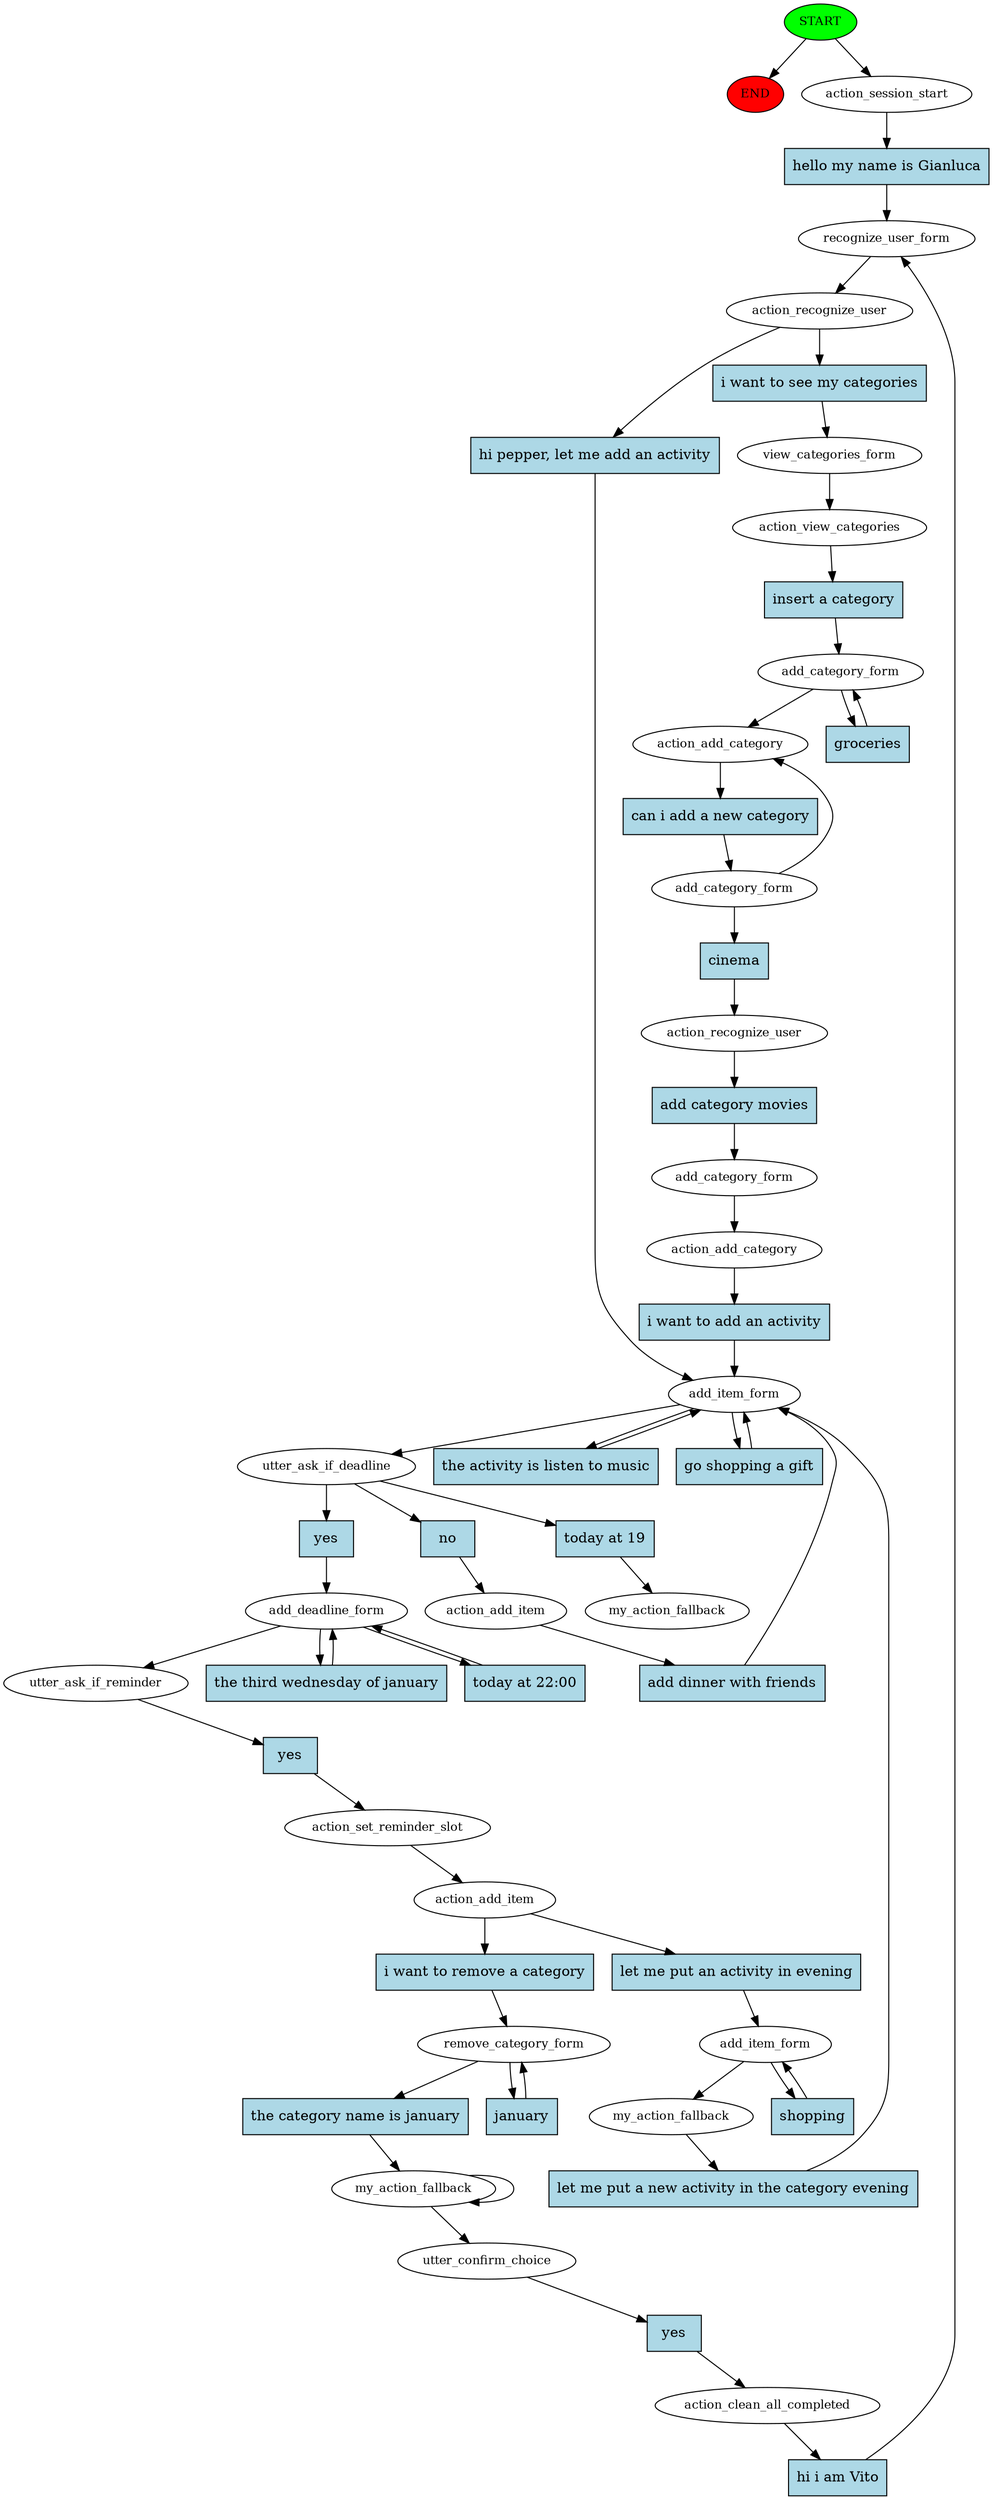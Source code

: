 digraph  {
0 [class="start active", fillcolor=green, fontsize=12, label=START, style=filled];
"-1" [class=end, fillcolor=red, fontsize=12, label=END, style=filled];
1 [class=active, fontsize=12, label=action_session_start];
2 [class=active, fontsize=12, label=recognize_user_form];
3 [class=active, fontsize=12, label=action_recognize_user];
4 [class=active, fontsize=12, label=add_item_form];
7 [class=active, fontsize=12, label=utter_ask_if_deadline];
8 [class=active, fontsize=12, label=add_deadline_form];
10 [class=active, fontsize=12, label=utter_ask_if_reminder];
11 [class=active, fontsize=12, label=action_set_reminder_slot];
12 [class=active, fontsize=12, label=action_add_item];
13 [class=active, fontsize=12, label=remove_category_form];
15 [class=active, fontsize=12, label=my_action_fallback];
17 [class=active, fontsize=12, label=utter_confirm_choice];
18 [class=active, fontsize=12, label=action_clean_all_completed];
21 [class=active, fontsize=12, label=view_categories_form];
22 [class=active, fontsize=12, label=action_view_categories];
23 [class=active, fontsize=12, label=add_category_form];
25 [class=active, fontsize=12, label=action_add_category];
26 [class=active, fontsize=12, label=add_category_form];
29 [class=active, fontsize=12, label=action_recognize_user];
30 [class=active, fontsize=12, label=add_category_form];
31 [class=active, fontsize=12, label=action_add_category];
36 [class=active, fontsize=12, label=action_add_item];
45 [class=active, fontsize=12, label=add_item_form];
47 [class=active, fontsize=12, label=my_action_fallback];
51 [class="dashed active", fontsize=12, label=my_action_fallback];
52 [class="intent active", fillcolor=lightblue, label="hello my name is Gianluca", shape=rect, style=filled];
53 [class="intent active", fillcolor=lightblue, label="hi pepper, let me add an activity", shape=rect, style=filled];
54 [class="intent active", fillcolor=lightblue, label="i want to see my categories", shape=rect, style=filled];
55 [class="intent active", fillcolor=lightblue, label="the activity is listen to music", shape=rect, style=filled];
56 [class="intent active", fillcolor=lightblue, label="go shopping a gift", shape=rect, style=filled];
57 [class="intent active", fillcolor=lightblue, label=yes, shape=rect, style=filled];
58 [class="intent active", fillcolor=lightblue, label=no, shape=rect, style=filled];
59 [class="intent active", fillcolor=lightblue, label="today at 19", shape=rect, style=filled];
60 [class="intent active", fillcolor=lightblue, label="the third wednesday of january", shape=rect, style=filled];
61 [class="intent active", fillcolor=lightblue, label="today at 22:00", shape=rect, style=filled];
62 [class="intent active", fillcolor=lightblue, label=yes, shape=rect, style=filled];
63 [class="intent active", fillcolor=lightblue, label="i want to remove a category", shape=rect, style=filled];
64 [class="intent active", fillcolor=lightblue, label="let me put an activity in evening", shape=rect, style=filled];
65 [class="intent active", fillcolor=lightblue, label="the category name is january", shape=rect, style=filled];
66 [class="intent active", fillcolor=lightblue, label=january, shape=rect, style=filled];
67 [class="intent active", fillcolor=lightblue, label=yes, shape=rect, style=filled];
68 [class="intent active", fillcolor=lightblue, label="hi i am Vito", shape=rect, style=filled];
69 [class="intent active", fillcolor=lightblue, label="insert a category", shape=rect, style=filled];
70 [class="intent active", fillcolor=lightblue, label=groceries, shape=rect, style=filled];
71 [class="intent active", fillcolor=lightblue, label="can i add a new category", shape=rect, style=filled];
72 [class="intent active", fillcolor=lightblue, label=cinema, shape=rect, style=filled];
73 [class="intent active", fillcolor=lightblue, label="add category movies", shape=rect, style=filled];
74 [class="intent active", fillcolor=lightblue, label="i want to add an activity", shape=rect, style=filled];
75 [class="intent active", fillcolor=lightblue, label="add dinner with friends", shape=rect, style=filled];
76 [class="intent active", fillcolor=lightblue, label=shopping, shape=rect, style=filled];
77 [class="intent active", fillcolor=lightblue, label="let me put a new activity in the category evening", shape=rect, style=filled];
0 -> "-1"  [class="", key=NONE, label=""];
0 -> 1  [class=active, key=NONE, label=""];
1 -> 52  [class=active, key=0];
2 -> 3  [class=active, key=NONE, label=""];
3 -> 53  [class=active, key=0];
3 -> 54  [class=active, key=0];
4 -> 7  [class=active, key=NONE, label=""];
4 -> 55  [class=active, key=0];
4 -> 56  [class=active, key=0];
7 -> 57  [class=active, key=0];
7 -> 58  [class=active, key=0];
7 -> 59  [class=active, key=0];
8 -> 10  [class=active, key=NONE, label=""];
8 -> 60  [class=active, key=0];
8 -> 61  [class=active, key=0];
10 -> 62  [class=active, key=0];
11 -> 12  [class=active, key=NONE, label=""];
12 -> 63  [class=active, key=0];
12 -> 64  [class=active, key=0];
13 -> 65  [class=active, key=0];
13 -> 66  [class=active, key=0];
15 -> 17  [class=active, key=NONE, label=""];
15 -> 15  [class=active, key=NONE, label=""];
17 -> 67  [class=active, key=0];
18 -> 68  [class=active, key=0];
21 -> 22  [class=active, key=NONE, label=""];
22 -> 69  [class=active, key=0];
23 -> 25  [class=active, key=NONE, label=""];
23 -> 70  [class=active, key=0];
25 -> 71  [class=active, key=0];
26 -> 25  [class=active, key=NONE, label=""];
26 -> 72  [class=active, key=0];
29 -> 73  [class=active, key=0];
30 -> 31  [class=active, key=NONE, label=""];
31 -> 74  [class=active, key=0];
36 -> 75  [class=active, key=0];
45 -> 47  [class=active, key=NONE, label=""];
45 -> 76  [class=active, key=0];
47 -> 77  [class=active, key=0];
52 -> 2  [class=active, key=0];
53 -> 4  [class=active, key=0];
54 -> 21  [class=active, key=0];
55 -> 4  [class=active, key=0];
56 -> 4  [class=active, key=0];
57 -> 8  [class=active, key=0];
58 -> 36  [class=active, key=0];
59 -> 51  [class=active, key=0];
60 -> 8  [class=active, key=0];
61 -> 8  [class=active, key=0];
62 -> 11  [class=active, key=0];
63 -> 13  [class=active, key=0];
64 -> 45  [class=active, key=0];
65 -> 15  [class=active, key=0];
66 -> 13  [class=active, key=0];
67 -> 18  [class=active, key=0];
68 -> 2  [class=active, key=0];
69 -> 23  [class=active, key=0];
70 -> 23  [class=active, key=0];
71 -> 26  [class=active, key=0];
72 -> 29  [class=active, key=0];
73 -> 30  [class=active, key=0];
74 -> 4  [class=active, key=0];
75 -> 4  [class=active, key=0];
76 -> 45  [class=active, key=0];
77 -> 4  [class=active, key=0];
}
